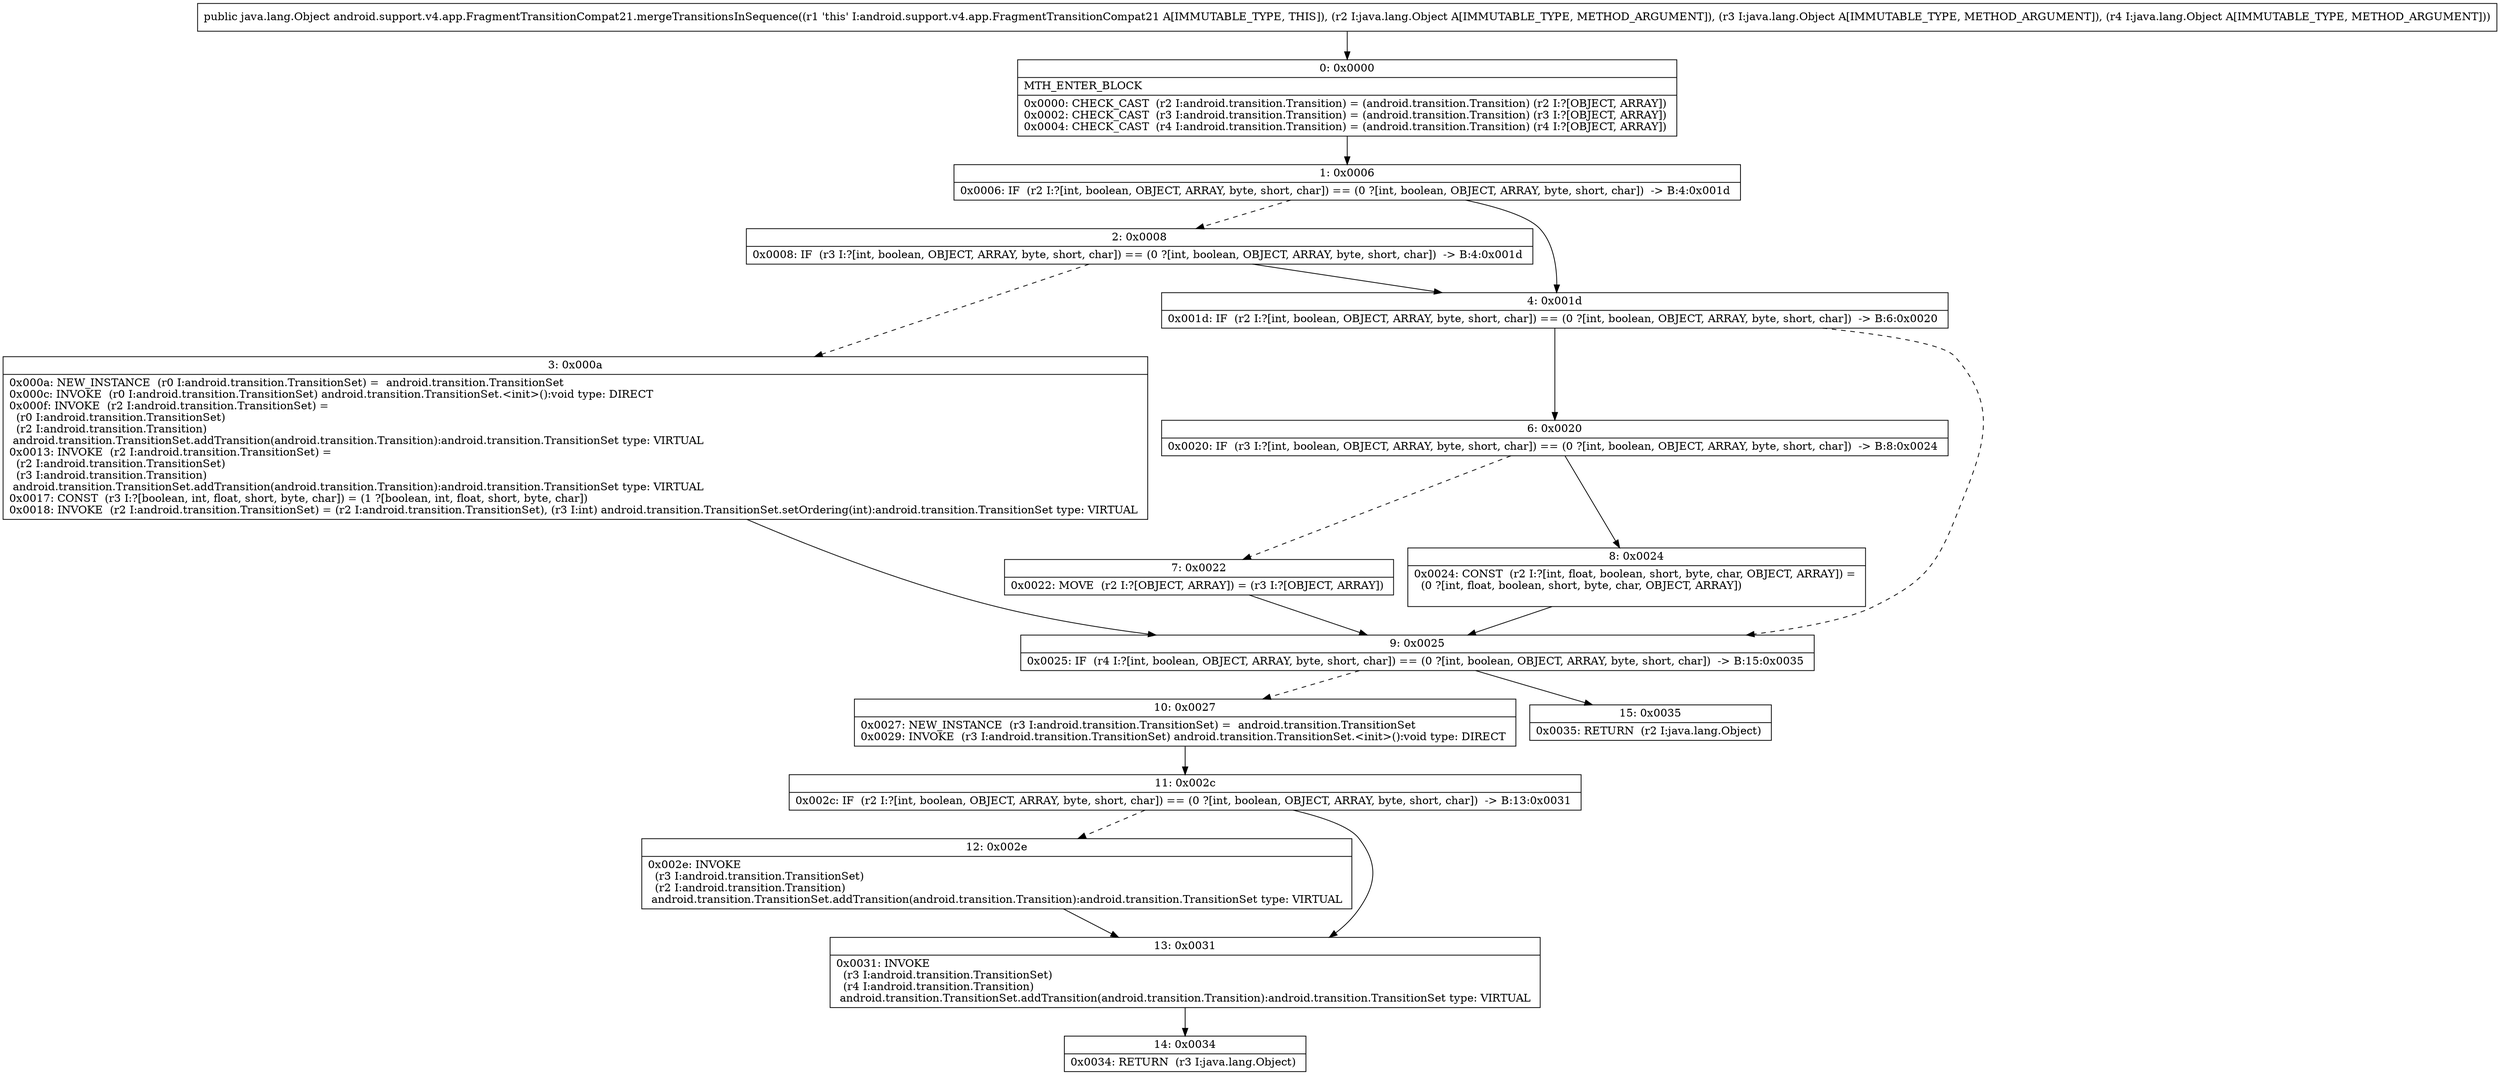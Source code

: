 digraph "CFG forandroid.support.v4.app.FragmentTransitionCompat21.mergeTransitionsInSequence(Ljava\/lang\/Object;Ljava\/lang\/Object;Ljava\/lang\/Object;)Ljava\/lang\/Object;" {
Node_0 [shape=record,label="{0\:\ 0x0000|MTH_ENTER_BLOCK\l|0x0000: CHECK_CAST  (r2 I:android.transition.Transition) = (android.transition.Transition) (r2 I:?[OBJECT, ARRAY]) \l0x0002: CHECK_CAST  (r3 I:android.transition.Transition) = (android.transition.Transition) (r3 I:?[OBJECT, ARRAY]) \l0x0004: CHECK_CAST  (r4 I:android.transition.Transition) = (android.transition.Transition) (r4 I:?[OBJECT, ARRAY]) \l}"];
Node_1 [shape=record,label="{1\:\ 0x0006|0x0006: IF  (r2 I:?[int, boolean, OBJECT, ARRAY, byte, short, char]) == (0 ?[int, boolean, OBJECT, ARRAY, byte, short, char])  \-\> B:4:0x001d \l}"];
Node_2 [shape=record,label="{2\:\ 0x0008|0x0008: IF  (r3 I:?[int, boolean, OBJECT, ARRAY, byte, short, char]) == (0 ?[int, boolean, OBJECT, ARRAY, byte, short, char])  \-\> B:4:0x001d \l}"];
Node_3 [shape=record,label="{3\:\ 0x000a|0x000a: NEW_INSTANCE  (r0 I:android.transition.TransitionSet) =  android.transition.TransitionSet \l0x000c: INVOKE  (r0 I:android.transition.TransitionSet) android.transition.TransitionSet.\<init\>():void type: DIRECT \l0x000f: INVOKE  (r2 I:android.transition.TransitionSet) = \l  (r0 I:android.transition.TransitionSet)\l  (r2 I:android.transition.Transition)\l android.transition.TransitionSet.addTransition(android.transition.Transition):android.transition.TransitionSet type: VIRTUAL \l0x0013: INVOKE  (r2 I:android.transition.TransitionSet) = \l  (r2 I:android.transition.TransitionSet)\l  (r3 I:android.transition.Transition)\l android.transition.TransitionSet.addTransition(android.transition.Transition):android.transition.TransitionSet type: VIRTUAL \l0x0017: CONST  (r3 I:?[boolean, int, float, short, byte, char]) = (1 ?[boolean, int, float, short, byte, char]) \l0x0018: INVOKE  (r2 I:android.transition.TransitionSet) = (r2 I:android.transition.TransitionSet), (r3 I:int) android.transition.TransitionSet.setOrdering(int):android.transition.TransitionSet type: VIRTUAL \l}"];
Node_4 [shape=record,label="{4\:\ 0x001d|0x001d: IF  (r2 I:?[int, boolean, OBJECT, ARRAY, byte, short, char]) == (0 ?[int, boolean, OBJECT, ARRAY, byte, short, char])  \-\> B:6:0x0020 \l}"];
Node_6 [shape=record,label="{6\:\ 0x0020|0x0020: IF  (r3 I:?[int, boolean, OBJECT, ARRAY, byte, short, char]) == (0 ?[int, boolean, OBJECT, ARRAY, byte, short, char])  \-\> B:8:0x0024 \l}"];
Node_7 [shape=record,label="{7\:\ 0x0022|0x0022: MOVE  (r2 I:?[OBJECT, ARRAY]) = (r3 I:?[OBJECT, ARRAY]) \l}"];
Node_8 [shape=record,label="{8\:\ 0x0024|0x0024: CONST  (r2 I:?[int, float, boolean, short, byte, char, OBJECT, ARRAY]) = \l  (0 ?[int, float, boolean, short, byte, char, OBJECT, ARRAY])\l \l}"];
Node_9 [shape=record,label="{9\:\ 0x0025|0x0025: IF  (r4 I:?[int, boolean, OBJECT, ARRAY, byte, short, char]) == (0 ?[int, boolean, OBJECT, ARRAY, byte, short, char])  \-\> B:15:0x0035 \l}"];
Node_10 [shape=record,label="{10\:\ 0x0027|0x0027: NEW_INSTANCE  (r3 I:android.transition.TransitionSet) =  android.transition.TransitionSet \l0x0029: INVOKE  (r3 I:android.transition.TransitionSet) android.transition.TransitionSet.\<init\>():void type: DIRECT \l}"];
Node_11 [shape=record,label="{11\:\ 0x002c|0x002c: IF  (r2 I:?[int, boolean, OBJECT, ARRAY, byte, short, char]) == (0 ?[int, boolean, OBJECT, ARRAY, byte, short, char])  \-\> B:13:0x0031 \l}"];
Node_12 [shape=record,label="{12\:\ 0x002e|0x002e: INVOKE  \l  (r3 I:android.transition.TransitionSet)\l  (r2 I:android.transition.Transition)\l android.transition.TransitionSet.addTransition(android.transition.Transition):android.transition.TransitionSet type: VIRTUAL \l}"];
Node_13 [shape=record,label="{13\:\ 0x0031|0x0031: INVOKE  \l  (r3 I:android.transition.TransitionSet)\l  (r4 I:android.transition.Transition)\l android.transition.TransitionSet.addTransition(android.transition.Transition):android.transition.TransitionSet type: VIRTUAL \l}"];
Node_14 [shape=record,label="{14\:\ 0x0034|0x0034: RETURN  (r3 I:java.lang.Object) \l}"];
Node_15 [shape=record,label="{15\:\ 0x0035|0x0035: RETURN  (r2 I:java.lang.Object) \l}"];
MethodNode[shape=record,label="{public java.lang.Object android.support.v4.app.FragmentTransitionCompat21.mergeTransitionsInSequence((r1 'this' I:android.support.v4.app.FragmentTransitionCompat21 A[IMMUTABLE_TYPE, THIS]), (r2 I:java.lang.Object A[IMMUTABLE_TYPE, METHOD_ARGUMENT]), (r3 I:java.lang.Object A[IMMUTABLE_TYPE, METHOD_ARGUMENT]), (r4 I:java.lang.Object A[IMMUTABLE_TYPE, METHOD_ARGUMENT])) }"];
MethodNode -> Node_0;
Node_0 -> Node_1;
Node_1 -> Node_2[style=dashed];
Node_1 -> Node_4;
Node_2 -> Node_3[style=dashed];
Node_2 -> Node_4;
Node_3 -> Node_9;
Node_4 -> Node_6;
Node_4 -> Node_9[style=dashed];
Node_6 -> Node_7[style=dashed];
Node_6 -> Node_8;
Node_7 -> Node_9;
Node_8 -> Node_9;
Node_9 -> Node_10[style=dashed];
Node_9 -> Node_15;
Node_10 -> Node_11;
Node_11 -> Node_12[style=dashed];
Node_11 -> Node_13;
Node_12 -> Node_13;
Node_13 -> Node_14;
}

